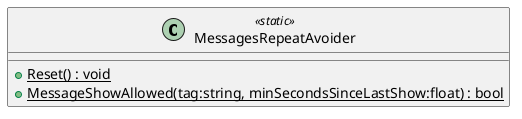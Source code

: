 @startuml
class MessagesRepeatAvoider <<static>> {
    + {static} Reset() : void
    + {static} MessageShowAllowed(tag:string, minSecondsSinceLastShow:float) : bool
}
@enduml
